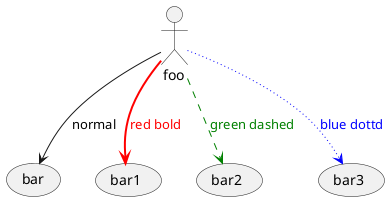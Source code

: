 @startuml
'https://plantuml.com/use-case-diagram

actor foo
foo-->(bar):normal
foo-->(bar1) #line:red;line.bold;text:red :red bold
foo-->(bar2) #green;line.dashed;text:green : green dashed
foo -->(bar3) #blue;line.dotted;text:blue : blue dottd
@enduml